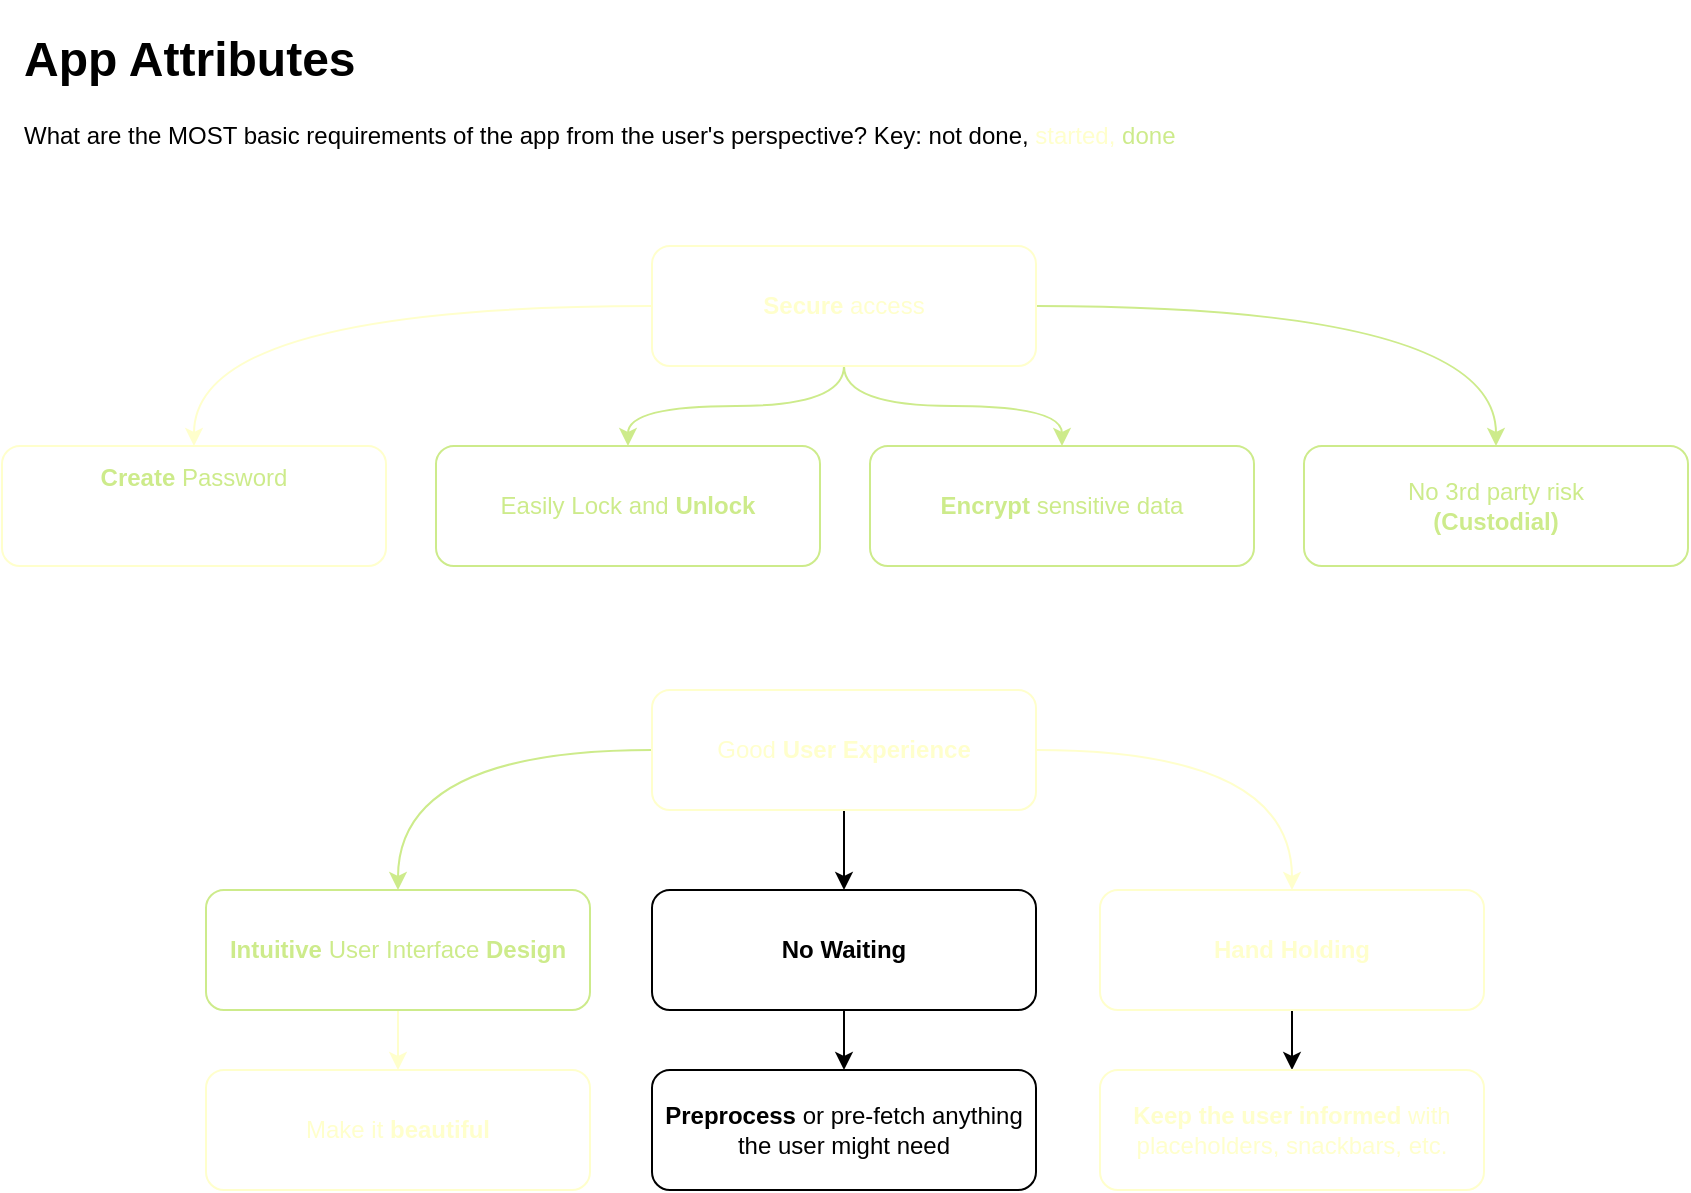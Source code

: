 <mxfile>
    <diagram id="g4yyYUyOXo9AEEUgX6hn" name="Page-1">
        <mxGraphModel dx="-1110" dy="-2713" grid="1" gridSize="10" guides="1" tooltips="1" connect="1" arrows="1" fold="1" page="1" pageScale="1" pageWidth="850" pageHeight="1100" math="0" shadow="0">
            <root>
                <mxCell id="0"/>
                <mxCell id="1" parent="0"/>
                <mxCell id="2" value="&lt;h1&gt;App Attributes&lt;/h1&gt;&lt;p&gt;What are the MOST basic requirements of the app from the user's perspective? Key: not done, &lt;font color=&quot;#ffffcc&quot;&gt;started,&lt;/font&gt; &lt;font color=&quot;#cdeb8b&quot;&gt;done&lt;/font&gt;&lt;/p&gt;" style="text;html=1;strokeColor=none;fillColor=none;spacing=5;spacingTop=-20;whiteSpace=wrap;overflow=hidden;rounded=0;" vertex="1" parent="1">
                    <mxGeometry x="3410" y="3330" width="813" height="72" as="geometry"/>
                </mxCell>
                <mxCell id="3" style="edgeStyle=orthogonalEdgeStyle;curved=1;html=1;endArrow=classic;endFill=1;fontColor=#FFFFCC;strokeColor=#FFFFCC;" edge="1" parent="1" source="7" target="8">
                    <mxGeometry relative="1" as="geometry"/>
                </mxCell>
                <mxCell id="4" style="edgeStyle=orthogonalEdgeStyle;curved=1;html=1;endArrow=classic;endFill=1;fontColor=#CDEB8B;strokeColor=#CDEB8B;" edge="1" parent="1" source="7" target="9">
                    <mxGeometry relative="1" as="geometry"/>
                </mxCell>
                <mxCell id="5" style="edgeStyle=orthogonalEdgeStyle;curved=1;html=1;endArrow=classic;endFill=1;fontColor=#CDEB8B;strokeColor=#CDEB8B;" edge="1" parent="1" source="7" target="10">
                    <mxGeometry relative="1" as="geometry"/>
                </mxCell>
                <mxCell id="6" style="edgeStyle=orthogonalEdgeStyle;curved=1;html=1;endArrow=classic;endFill=1;fontColor=#CDEB8B;strokeColor=#CDEB8B;" edge="1" parent="1" source="7" target="11">
                    <mxGeometry relative="1" as="geometry"/>
                </mxCell>
                <mxCell id="7" value="&lt;font&gt;&lt;b&gt;Secure&lt;/b&gt;&amp;nbsp;access&lt;/font&gt;" style="rounded=1;whiteSpace=wrap;html=1;strokeColor=#FFFFCC;fontColor=#FFFFCC;" vertex="1" parent="1">
                    <mxGeometry x="3729" y="3443" width="192" height="60" as="geometry"/>
                </mxCell>
                <mxCell id="8" value="&lt;font color=&quot;#cdeb8b&quot;&gt;&lt;b&gt;Create&lt;/b&gt; Password &lt;/font&gt;&lt;br&gt;&lt;font color=&quot;#ffffff&quot;&gt;or Generate key store entry&lt;br&gt;or Adopt phone biometric stuff&lt;/font&gt;" style="rounded=1;whiteSpace=wrap;html=1;strokeColor=#FFFFCC;fontColor=#FFFFCC;" vertex="1" parent="1">
                    <mxGeometry x="3404" y="3543" width="192" height="60" as="geometry"/>
                </mxCell>
                <mxCell id="9" value="Easily Lock and&amp;nbsp;&lt;b&gt;Unlock&lt;/b&gt;" style="rounded=1;whiteSpace=wrap;html=1;strokeColor=#CDEB8B;fontColor=#CDEB8B;" vertex="1" parent="1">
                    <mxGeometry x="3621" y="3543" width="192" height="60" as="geometry"/>
                </mxCell>
                <mxCell id="10" value="&lt;b&gt;Encrypt&lt;/b&gt; sensitive data" style="rounded=1;whiteSpace=wrap;html=1;strokeColor=#CDEB8B;fontColor=#CDEB8B;" vertex="1" parent="1">
                    <mxGeometry x="3838" y="3543" width="192" height="60" as="geometry"/>
                </mxCell>
                <mxCell id="11" value="No 3rd party risk&lt;br&gt;&lt;b&gt;(Custodial)&lt;/b&gt;" style="rounded=1;whiteSpace=wrap;html=1;strokeColor=#CDEB8B;fontColor=#CDEB8B;" vertex="1" parent="1">
                    <mxGeometry x="4055" y="3543" width="192" height="60" as="geometry"/>
                </mxCell>
                <mxCell id="12" style="edgeStyle=orthogonalEdgeStyle;curved=1;html=1;endArrow=classic;endFill=1;strokeColor=#CDEB8B;" edge="1" parent="1" source="15" target="17">
                    <mxGeometry relative="1" as="geometry"/>
                </mxCell>
                <mxCell id="13" style="edgeStyle=orthogonalEdgeStyle;curved=1;html=1;endArrow=classic;endFill=1;" edge="1" parent="1" source="15" target="19">
                    <mxGeometry relative="1" as="geometry"/>
                </mxCell>
                <mxCell id="14" style="edgeStyle=orthogonalEdgeStyle;curved=1;html=1;endArrow=classic;endFill=1;strokeColor=#FFFFCC;fontColor=#FFFFCC;" edge="1" parent="1" source="15" target="21">
                    <mxGeometry relative="1" as="geometry"/>
                </mxCell>
                <mxCell id="15" value="&lt;font&gt;Good &lt;b&gt;User Experience&lt;/b&gt;&lt;/font&gt;" style="rounded=1;whiteSpace=wrap;html=1;strokeColor=#FFFFCC;fontColor=#FFFFCC;" vertex="1" parent="1">
                    <mxGeometry x="3729" y="3665" width="192" height="60" as="geometry"/>
                </mxCell>
                <mxCell id="16" style="edgeStyle=orthogonalEdgeStyle;curved=1;html=1;endArrow=classic;endFill=1;strokeColor=#FFFFCC;" edge="1" parent="1" source="17" target="24">
                    <mxGeometry relative="1" as="geometry"/>
                </mxCell>
                <mxCell id="17" value="&lt;b&gt;Intuitive &lt;/b&gt;User Interface &lt;b&gt;Design&lt;/b&gt;" style="rounded=1;whiteSpace=wrap;html=1;strokeColor=#CDEB8B;fontColor=#CDEB8B;" vertex="1" parent="1">
                    <mxGeometry x="3506" y="3765" width="192" height="60" as="geometry"/>
                </mxCell>
                <mxCell id="18" style="edgeStyle=orthogonalEdgeStyle;curved=1;html=1;endArrow=classic;endFill=1;" edge="1" parent="1" source="19" target="23">
                    <mxGeometry relative="1" as="geometry"/>
                </mxCell>
                <mxCell id="19" value="&lt;b&gt;No Waiting&lt;/b&gt;" style="rounded=1;whiteSpace=wrap;html=1;" vertex="1" parent="1">
                    <mxGeometry x="3729" y="3765" width="192" height="60" as="geometry"/>
                </mxCell>
                <mxCell id="20" style="edgeStyle=orthogonalEdgeStyle;curved=1;html=1;endArrow=classic;endFill=1;" edge="1" parent="1" source="21" target="22">
                    <mxGeometry relative="1" as="geometry"/>
                </mxCell>
                <mxCell id="21" value="&lt;b&gt;Hand Holding&lt;/b&gt;" style="rounded=1;whiteSpace=wrap;html=1;strokeColor=#FFFFCC;fontColor=#FFFFCC;" vertex="1" parent="1">
                    <mxGeometry x="3953" y="3765" width="192" height="60" as="geometry"/>
                </mxCell>
                <mxCell id="22" value="&lt;b&gt;Keep the user informed &lt;/b&gt;with&lt;br&gt;placeholders, snackbars, etc." style="rounded=1;whiteSpace=wrap;html=1;strokeColor=#FFFFCC;fontColor=#FFFFCC;" vertex="1" parent="1">
                    <mxGeometry x="3953" y="3855" width="192" height="60" as="geometry"/>
                </mxCell>
                <mxCell id="23" value="&lt;b&gt;Preprocess&lt;/b&gt;&amp;nbsp;or pre-fetch anything the user might need" style="rounded=1;whiteSpace=wrap;html=1;" vertex="1" parent="1">
                    <mxGeometry x="3729" y="3855" width="192" height="60" as="geometry"/>
                </mxCell>
                <mxCell id="24" value="Make it &lt;b&gt;beautiful&lt;/b&gt;" style="rounded=1;whiteSpace=wrap;html=1;strokeColor=#FFFFCC;fontColor=#FFFFCC;" vertex="1" parent="1">
                    <mxGeometry x="3506" y="3855" width="192" height="60" as="geometry"/>
                </mxCell>
            </root>
        </mxGraphModel>
    </diagram>
</mxfile>